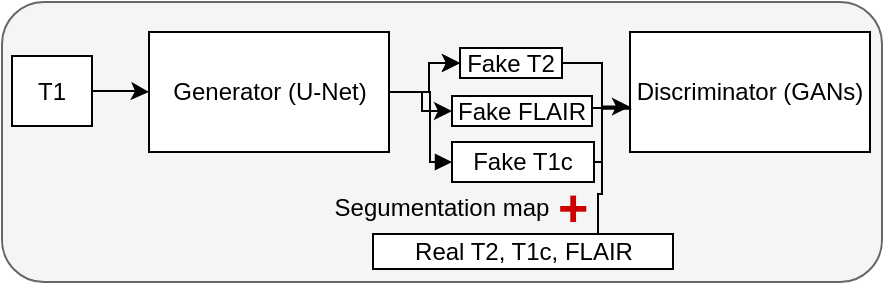 <mxfile version="20.2.2" type="device"><diagram id="hySH7kaZkucy3deewMYi" name="Page-1"><mxGraphModel dx="313" dy="203" grid="1" gridSize="10" guides="1" tooltips="1" connect="1" arrows="1" fold="1" page="1" pageScale="1" pageWidth="850" pageHeight="1100" math="0" shadow="0"><root><mxCell id="0"/><mxCell id="1" parent="0"/><mxCell id="AXMYMygfCRi3X_fgoZA9-36" value="" style="rounded=1;whiteSpace=wrap;html=1;fillColor=#f5f5f5;fontColor=#333333;strokeColor=#666666;" parent="1" vertex="1"><mxGeometry x="670" y="170" width="440" height="140" as="geometry"/></mxCell><mxCell id="5Ehcii_1A5Zvm1atItws-6" style="edgeStyle=orthogonalEdgeStyle;rounded=0;orthogonalLoop=1;jettySize=auto;html=1;exitX=1;exitY=0.5;exitDx=0;exitDy=0;" parent="1" source="AXMYMygfCRi3X_fgoZA9-23" target="5Ehcii_1A5Zvm1atItws-4" edge="1"><mxGeometry relative="1" as="geometry"/></mxCell><mxCell id="5Ehcii_1A5Zvm1atItws-7" value="" style="edgeStyle=orthogonalEdgeStyle;rounded=0;orthogonalLoop=1;jettySize=auto;html=1;" parent="1" source="AXMYMygfCRi3X_fgoZA9-23" target="5Ehcii_1A5Zvm1atItws-4" edge="1"><mxGeometry relative="1" as="geometry"/></mxCell><mxCell id="Lx2tzP9PKJiFUz-aIQWX-1" style="edgeStyle=orthogonalEdgeStyle;rounded=0;orthogonalLoop=1;jettySize=auto;html=1;exitX=1;exitY=0.5;exitDx=0;exitDy=0;entryX=0;entryY=0.5;entryDx=0;entryDy=0;" parent="1" source="AXMYMygfCRi3X_fgoZA9-23" target="5Ehcii_1A5Zvm1atItws-8" edge="1"><mxGeometry relative="1" as="geometry"><Array as="points"><mxPoint x="880" y="215"/><mxPoint x="880" y="225"/></Array></mxGeometry></mxCell><mxCell id="AXMYMygfCRi3X_fgoZA9-23" value="Generator (U-Net)" style="rounded=0;whiteSpace=wrap;html=1;" parent="1" vertex="1"><mxGeometry x="743.5" y="185" width="120" height="60" as="geometry"/></mxCell><mxCell id="AXMYMygfCRi3X_fgoZA9-25" value="Discriminator (GANs)" style="rounded=0;whiteSpace=wrap;html=1;" parent="1" vertex="1"><mxGeometry x="984" y="185" width="120" height="60" as="geometry"/></mxCell><mxCell id="5Ehcii_1A5Zvm1atItws-3" style="edgeStyle=orthogonalEdgeStyle;rounded=0;orthogonalLoop=1;jettySize=auto;html=1;exitX=1;exitY=0.5;exitDx=0;exitDy=0;" parent="1" source="5Ehcii_1A5Zvm1atItws-2" target="AXMYMygfCRi3X_fgoZA9-23" edge="1"><mxGeometry relative="1" as="geometry"/></mxCell><mxCell id="5Ehcii_1A5Zvm1atItws-2" value="T1" style="rounded=0;whiteSpace=wrap;html=1;" parent="1" vertex="1"><mxGeometry x="675" y="197" width="40" height="35" as="geometry"/></mxCell><mxCell id="5Ehcii_1A5Zvm1atItws-9" style="edgeStyle=orthogonalEdgeStyle;rounded=0;orthogonalLoop=1;jettySize=auto;html=1;exitX=1;exitY=0.5;exitDx=0;exitDy=0;entryX=0;entryY=0.622;entryDx=0;entryDy=0;entryPerimeter=0;" parent="1" source="5Ehcii_1A5Zvm1atItws-4" target="AXMYMygfCRi3X_fgoZA9-25" edge="1"><mxGeometry relative="1" as="geometry"/></mxCell><mxCell id="5Ehcii_1A5Zvm1atItws-4" value="Fake T2" style="rounded=0;whiteSpace=wrap;html=1;" parent="1" vertex="1"><mxGeometry x="899" y="193" width="51" height="15" as="geometry"/></mxCell><mxCell id="5Ehcii_1A5Zvm1atItws-12" style="edgeStyle=orthogonalEdgeStyle;rounded=0;orthogonalLoop=1;jettySize=auto;html=1;exitX=1;exitY=0.5;exitDx=0;exitDy=0;entryX=-0.033;entryY=0.633;entryDx=0;entryDy=0;entryPerimeter=0;endArrow=none;endFill=0;" parent="1" source="5Ehcii_1A5Zvm1atItws-8" target="AXMYMygfCRi3X_fgoZA9-25" edge="1"><mxGeometry relative="1" as="geometry"><Array as="points"><mxPoint x="954" y="223"/></Array></mxGeometry></mxCell><mxCell id="5Ehcii_1A5Zvm1atItws-8" value="Fake FLAIR" style="rounded=0;whiteSpace=wrap;html=1;" parent="1" vertex="1"><mxGeometry x="895" y="217" width="70" height="15" as="geometry"/></mxCell><mxCell id="5Ehcii_1A5Zvm1atItws-14" style="edgeStyle=orthogonalEdgeStyle;rounded=0;orthogonalLoop=1;jettySize=auto;html=1;exitX=1;exitY=0.5;exitDx=0;exitDy=0;endArrow=none;endFill=0;entryX=-0.001;entryY=0.631;entryDx=0;entryDy=0;entryPerimeter=0;" parent="1" source="5Ehcii_1A5Zvm1atItws-13" target="AXMYMygfCRi3X_fgoZA9-25" edge="1"><mxGeometry relative="1" as="geometry"><mxPoint x="980" y="220" as="targetPoint"/><Array as="points"><mxPoint x="970" y="250"/><mxPoint x="970" y="223"/></Array></mxGeometry></mxCell><mxCell id="5Ehcii_1A5Zvm1atItws-21" style="edgeStyle=orthogonalEdgeStyle;rounded=0;orthogonalLoop=1;jettySize=auto;html=1;exitX=0;exitY=0.5;exitDx=0;exitDy=0;entryX=1;entryY=0.5;entryDx=0;entryDy=0;endArrow=none;endFill=0;startArrow=block;startFill=1;" parent="1" source="5Ehcii_1A5Zvm1atItws-13" target="AXMYMygfCRi3X_fgoZA9-23" edge="1"><mxGeometry relative="1" as="geometry"><Array as="points"><mxPoint x="884" y="250"/><mxPoint x="884" y="215"/></Array></mxGeometry></mxCell><mxCell id="5Ehcii_1A5Zvm1atItws-13" value="Fake T1c" style="rounded=0;whiteSpace=wrap;html=1;" parent="1" vertex="1"><mxGeometry x="895" y="240" width="71" height="20" as="geometry"/></mxCell><mxCell id="1j7almDIZrFrr4wh5LDL-2" style="edgeStyle=orthogonalEdgeStyle;rounded=0;orthogonalLoop=1;jettySize=auto;html=1;exitX=0.75;exitY=0;exitDx=0;exitDy=0;entryX=0.005;entryY=0.64;entryDx=0;entryDy=0;entryPerimeter=0;endArrow=none;endFill=0;" edge="1" parent="1" source="5Ehcii_1A5Zvm1atItws-17" target="AXMYMygfCRi3X_fgoZA9-25"><mxGeometry relative="1" as="geometry"><Array as="points"><mxPoint x="968" y="266"/><mxPoint x="970" y="266"/><mxPoint x="970" y="223"/></Array></mxGeometry></mxCell><mxCell id="5Ehcii_1A5Zvm1atItws-17" value="Real T2, T1c, FLAIR" style="rounded=0;whiteSpace=wrap;html=1;" parent="1" vertex="1"><mxGeometry x="855.5" y="286" width="150" height="17.5" as="geometry"/></mxCell><mxCell id="3GFXPgytReEkPldIPzQV-1" value="&lt;font style=&quot;font-size: 12px;&quot;&gt;&lt;span style=&quot;&quot;&gt;Segumentation&amp;nbsp;&lt;/span&gt;&lt;span style=&quot;&quot;&gt;map&lt;/span&gt;&lt;/font&gt;" style="text;html=1;strokeColor=none;fillColor=none;align=center;verticalAlign=middle;whiteSpace=wrap;rounded=0;" parent="1" vertex="1"><mxGeometry x="830" y="255" width="120" height="36" as="geometry"/></mxCell><mxCell id="3GFXPgytReEkPldIPzQV-2" value="&lt;b style=&quot;font-family: Helvetica; font-size: 12px; font-style: normal; font-variant-ligatures: normal; font-variant-caps: normal; letter-spacing: normal; orphans: 2; text-align: center; text-indent: 0px; text-transform: none; widows: 2; word-spacing: 0px; -webkit-text-stroke-width: 0px; text-decoration-thickness: initial; text-decoration-style: initial; text-decoration-color: initial;&quot;&gt;&lt;font color=&quot;#cc0000&quot; style=&quot;font-size: 26px;&quot;&gt;+&lt;/font&gt;&lt;/b&gt;" style="text;whiteSpace=wrap;html=1;fontSize=12;fillColor=none;" parent="1" vertex="1"><mxGeometry x="946" y="251" width="20" height="40" as="geometry"/></mxCell></root></mxGraphModel></diagram></mxfile>